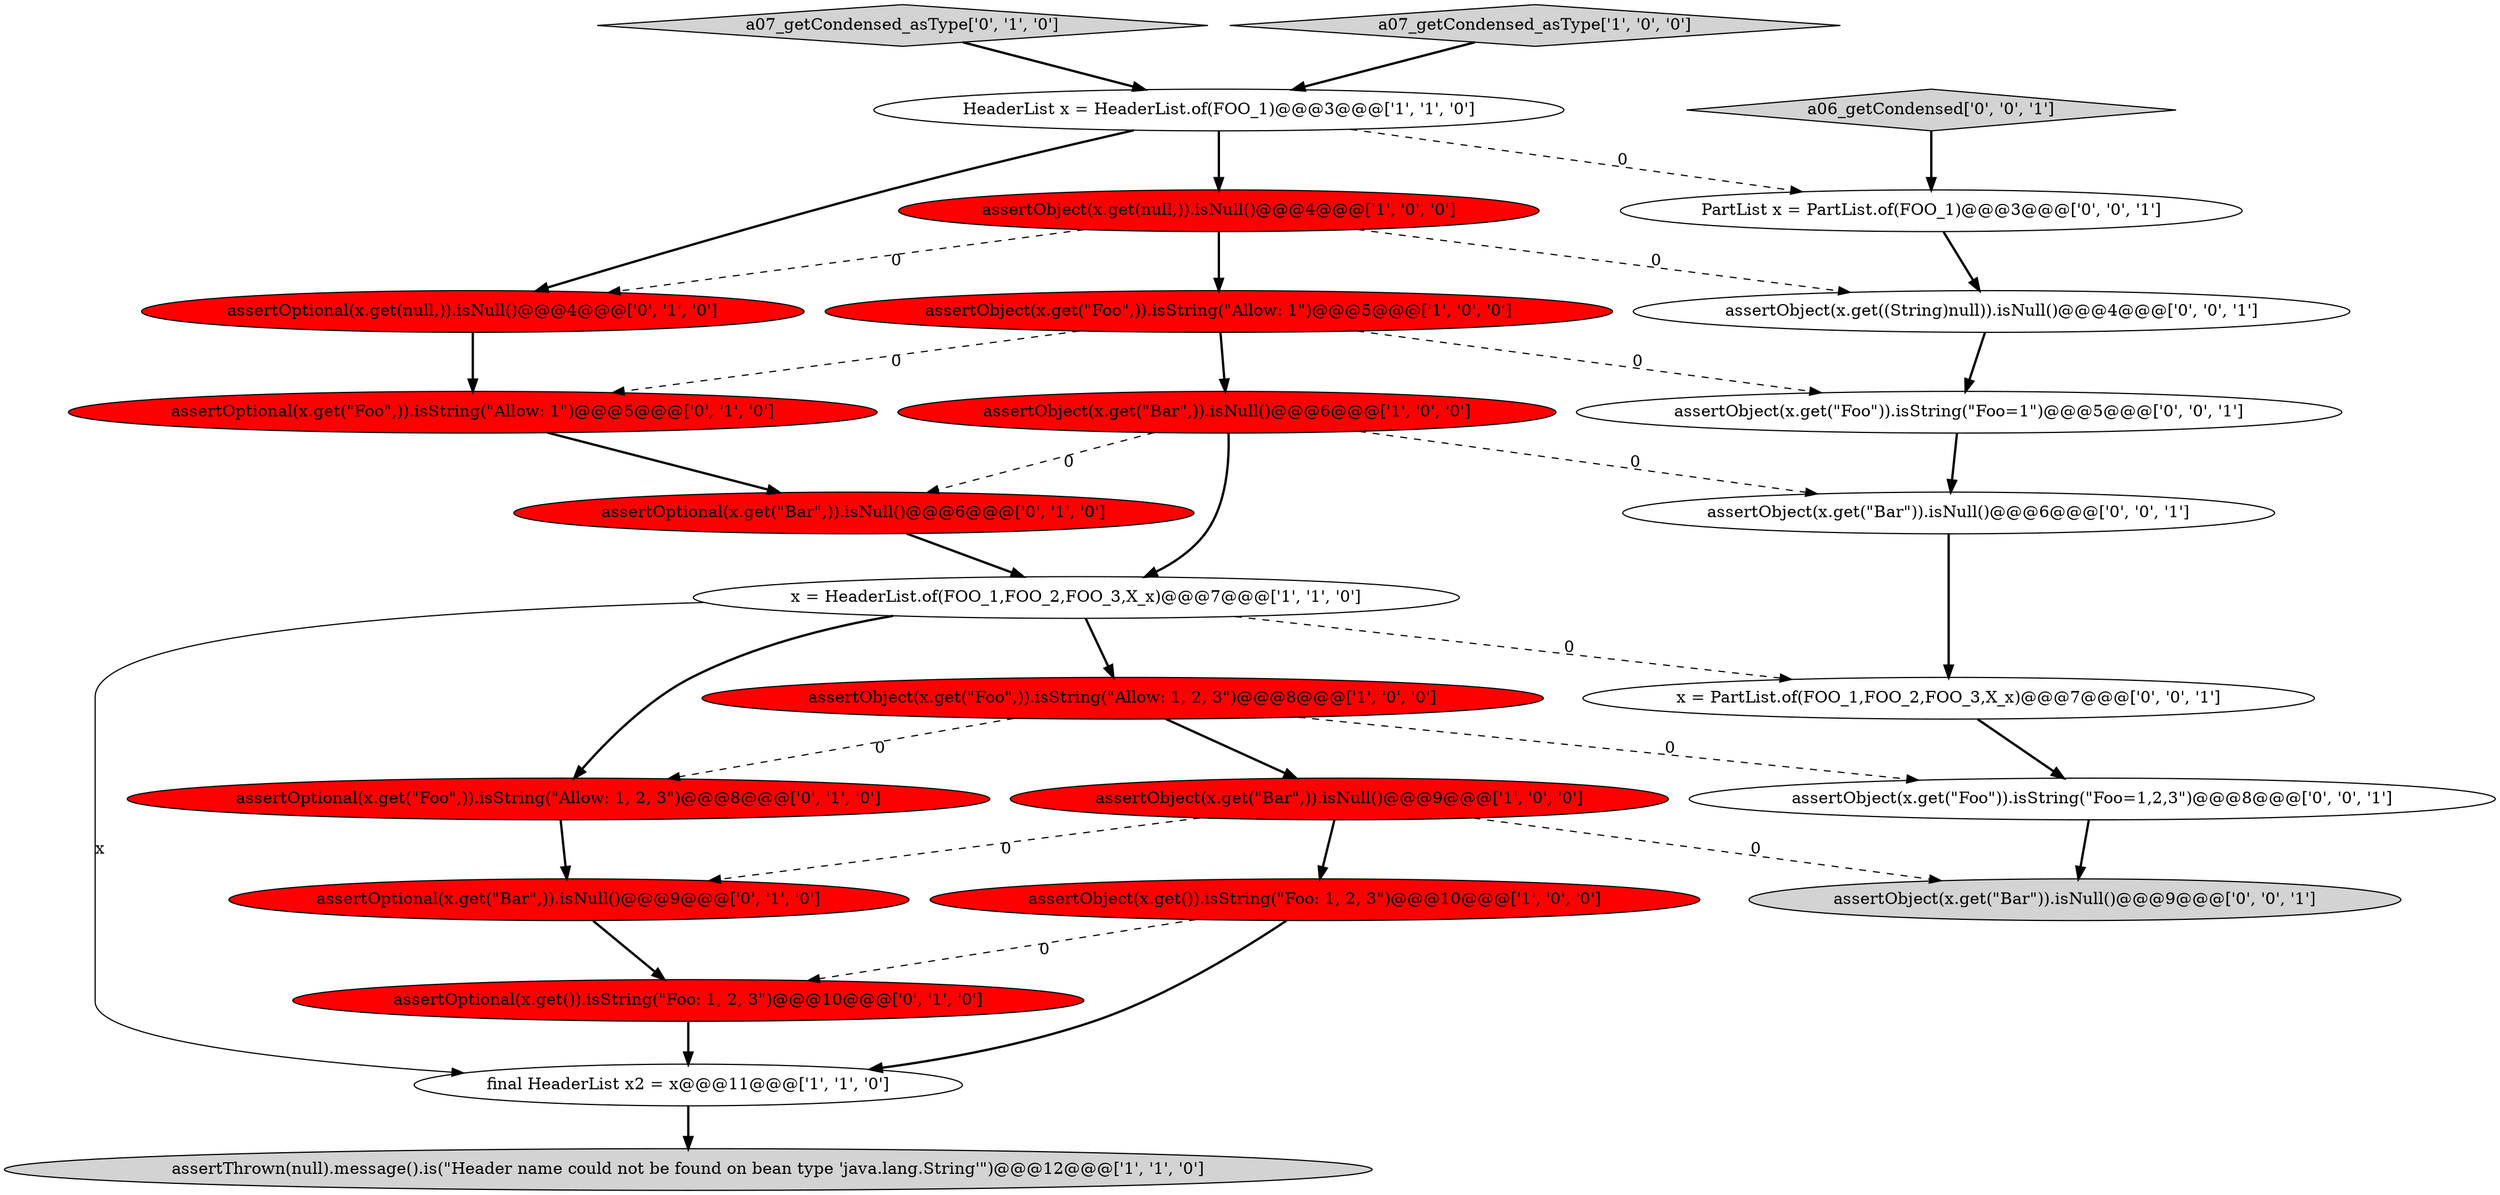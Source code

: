 digraph {
11 [style = filled, label = "assertOptional(x.get(null,)).isNull()@@@4@@@['0', '1', '0']", fillcolor = red, shape = ellipse image = "AAA1AAABBB2BBB"];
23 [style = filled, label = "x = PartList.of(FOO_1,FOO_2,FOO_3,X_x)@@@7@@@['0', '0', '1']", fillcolor = white, shape = ellipse image = "AAA0AAABBB3BBB"];
1 [style = filled, label = "assertObject(x.get(\"Bar\",)).isNull()@@@6@@@['1', '0', '0']", fillcolor = red, shape = ellipse image = "AAA1AAABBB1BBB"];
14 [style = filled, label = "assertOptional(x.get(\"Foo\",)).isString(\"Allow: 1, 2, 3\")@@@8@@@['0', '1', '0']", fillcolor = red, shape = ellipse image = "AAA1AAABBB2BBB"];
8 [style = filled, label = "assertThrown(null).message().is(\"Header name could not be found on bean type 'java.lang.String'\")@@@12@@@['1', '1', '0']", fillcolor = lightgray, shape = ellipse image = "AAA0AAABBB1BBB"];
25 [style = filled, label = "a06_getCondensed['0', '0', '1']", fillcolor = lightgray, shape = diamond image = "AAA0AAABBB3BBB"];
2 [style = filled, label = "x = HeaderList.of(FOO_1,FOO_2,FOO_3,X_x)@@@7@@@['1', '1', '0']", fillcolor = white, shape = ellipse image = "AAA0AAABBB1BBB"];
6 [style = filled, label = "assertObject(x.get(\"Bar\",)).isNull()@@@9@@@['1', '0', '0']", fillcolor = red, shape = ellipse image = "AAA1AAABBB1BBB"];
7 [style = filled, label = "HeaderList x = HeaderList.of(FOO_1)@@@3@@@['1', '1', '0']", fillcolor = white, shape = ellipse image = "AAA0AAABBB1BBB"];
13 [style = filled, label = "assertOptional(x.get(\"Bar\",)).isNull()@@@9@@@['0', '1', '0']", fillcolor = red, shape = ellipse image = "AAA1AAABBB2BBB"];
15 [style = filled, label = "a07_getCondensed_asType['0', '1', '0']", fillcolor = lightgray, shape = diamond image = "AAA0AAABBB2BBB"];
17 [style = filled, label = "assertOptional(x.get(\"Bar\",)).isNull()@@@6@@@['0', '1', '0']", fillcolor = red, shape = ellipse image = "AAA1AAABBB2BBB"];
3 [style = filled, label = "final HeaderList x2 = x@@@11@@@['1', '1', '0']", fillcolor = white, shape = ellipse image = "AAA0AAABBB1BBB"];
19 [style = filled, label = "PartList x = PartList.of(FOO_1)@@@3@@@['0', '0', '1']", fillcolor = white, shape = ellipse image = "AAA0AAABBB3BBB"];
0 [style = filled, label = "assertObject(x.get(\"Foo\",)).isString(\"Allow: 1\")@@@5@@@['1', '0', '0']", fillcolor = red, shape = ellipse image = "AAA1AAABBB1BBB"];
24 [style = filled, label = "assertObject(x.get(\"Bar\")).isNull()@@@9@@@['0', '0', '1']", fillcolor = lightgray, shape = ellipse image = "AAA0AAABBB3BBB"];
21 [style = filled, label = "assertObject(x.get(\"Foo\")).isString(\"Foo=1,2,3\")@@@8@@@['0', '0', '1']", fillcolor = white, shape = ellipse image = "AAA0AAABBB3BBB"];
4 [style = filled, label = "assertObject(x.get(\"Foo\",)).isString(\"Allow: 1, 2, 3\")@@@8@@@['1', '0', '0']", fillcolor = red, shape = ellipse image = "AAA1AAABBB1BBB"];
20 [style = filled, label = "assertObject(x.get(\"Bar\")).isNull()@@@6@@@['0', '0', '1']", fillcolor = white, shape = ellipse image = "AAA0AAABBB3BBB"];
22 [style = filled, label = "assertObject(x.get((String)null)).isNull()@@@4@@@['0', '0', '1']", fillcolor = white, shape = ellipse image = "AAA0AAABBB3BBB"];
12 [style = filled, label = "assertOptional(x.get(\"Foo\",)).isString(\"Allow: 1\")@@@5@@@['0', '1', '0']", fillcolor = red, shape = ellipse image = "AAA1AAABBB2BBB"];
18 [style = filled, label = "assertObject(x.get(\"Foo\")).isString(\"Foo=1\")@@@5@@@['0', '0', '1']", fillcolor = white, shape = ellipse image = "AAA0AAABBB3BBB"];
5 [style = filled, label = "assertObject(x.get(null,)).isNull()@@@4@@@['1', '0', '0']", fillcolor = red, shape = ellipse image = "AAA1AAABBB1BBB"];
9 [style = filled, label = "a07_getCondensed_asType['1', '0', '0']", fillcolor = lightgray, shape = diamond image = "AAA0AAABBB1BBB"];
10 [style = filled, label = "assertObject(x.get()).isString(\"Foo: 1, 2, 3\")@@@10@@@['1', '0', '0']", fillcolor = red, shape = ellipse image = "AAA1AAABBB1BBB"];
16 [style = filled, label = "assertOptional(x.get()).isString(\"Foo: 1, 2, 3\")@@@10@@@['0', '1', '0']", fillcolor = red, shape = ellipse image = "AAA1AAABBB2BBB"];
2->23 [style = dashed, label="0"];
16->3 [style = bold, label=""];
7->11 [style = bold, label=""];
15->7 [style = bold, label=""];
4->6 [style = bold, label=""];
12->17 [style = bold, label=""];
10->3 [style = bold, label=""];
11->12 [style = bold, label=""];
21->24 [style = bold, label=""];
0->12 [style = dashed, label="0"];
9->7 [style = bold, label=""];
4->21 [style = dashed, label="0"];
2->4 [style = bold, label=""];
13->16 [style = bold, label=""];
1->20 [style = dashed, label="0"];
18->20 [style = bold, label=""];
2->3 [style = solid, label="x"];
7->5 [style = bold, label=""];
22->18 [style = bold, label=""];
1->17 [style = dashed, label="0"];
6->13 [style = dashed, label="0"];
20->23 [style = bold, label=""];
17->2 [style = bold, label=""];
5->0 [style = bold, label=""];
23->21 [style = bold, label=""];
5->11 [style = dashed, label="0"];
7->19 [style = dashed, label="0"];
6->24 [style = dashed, label="0"];
0->1 [style = bold, label=""];
3->8 [style = bold, label=""];
6->10 [style = bold, label=""];
2->14 [style = bold, label=""];
25->19 [style = bold, label=""];
0->18 [style = dashed, label="0"];
4->14 [style = dashed, label="0"];
1->2 [style = bold, label=""];
10->16 [style = dashed, label="0"];
14->13 [style = bold, label=""];
19->22 [style = bold, label=""];
5->22 [style = dashed, label="0"];
}
